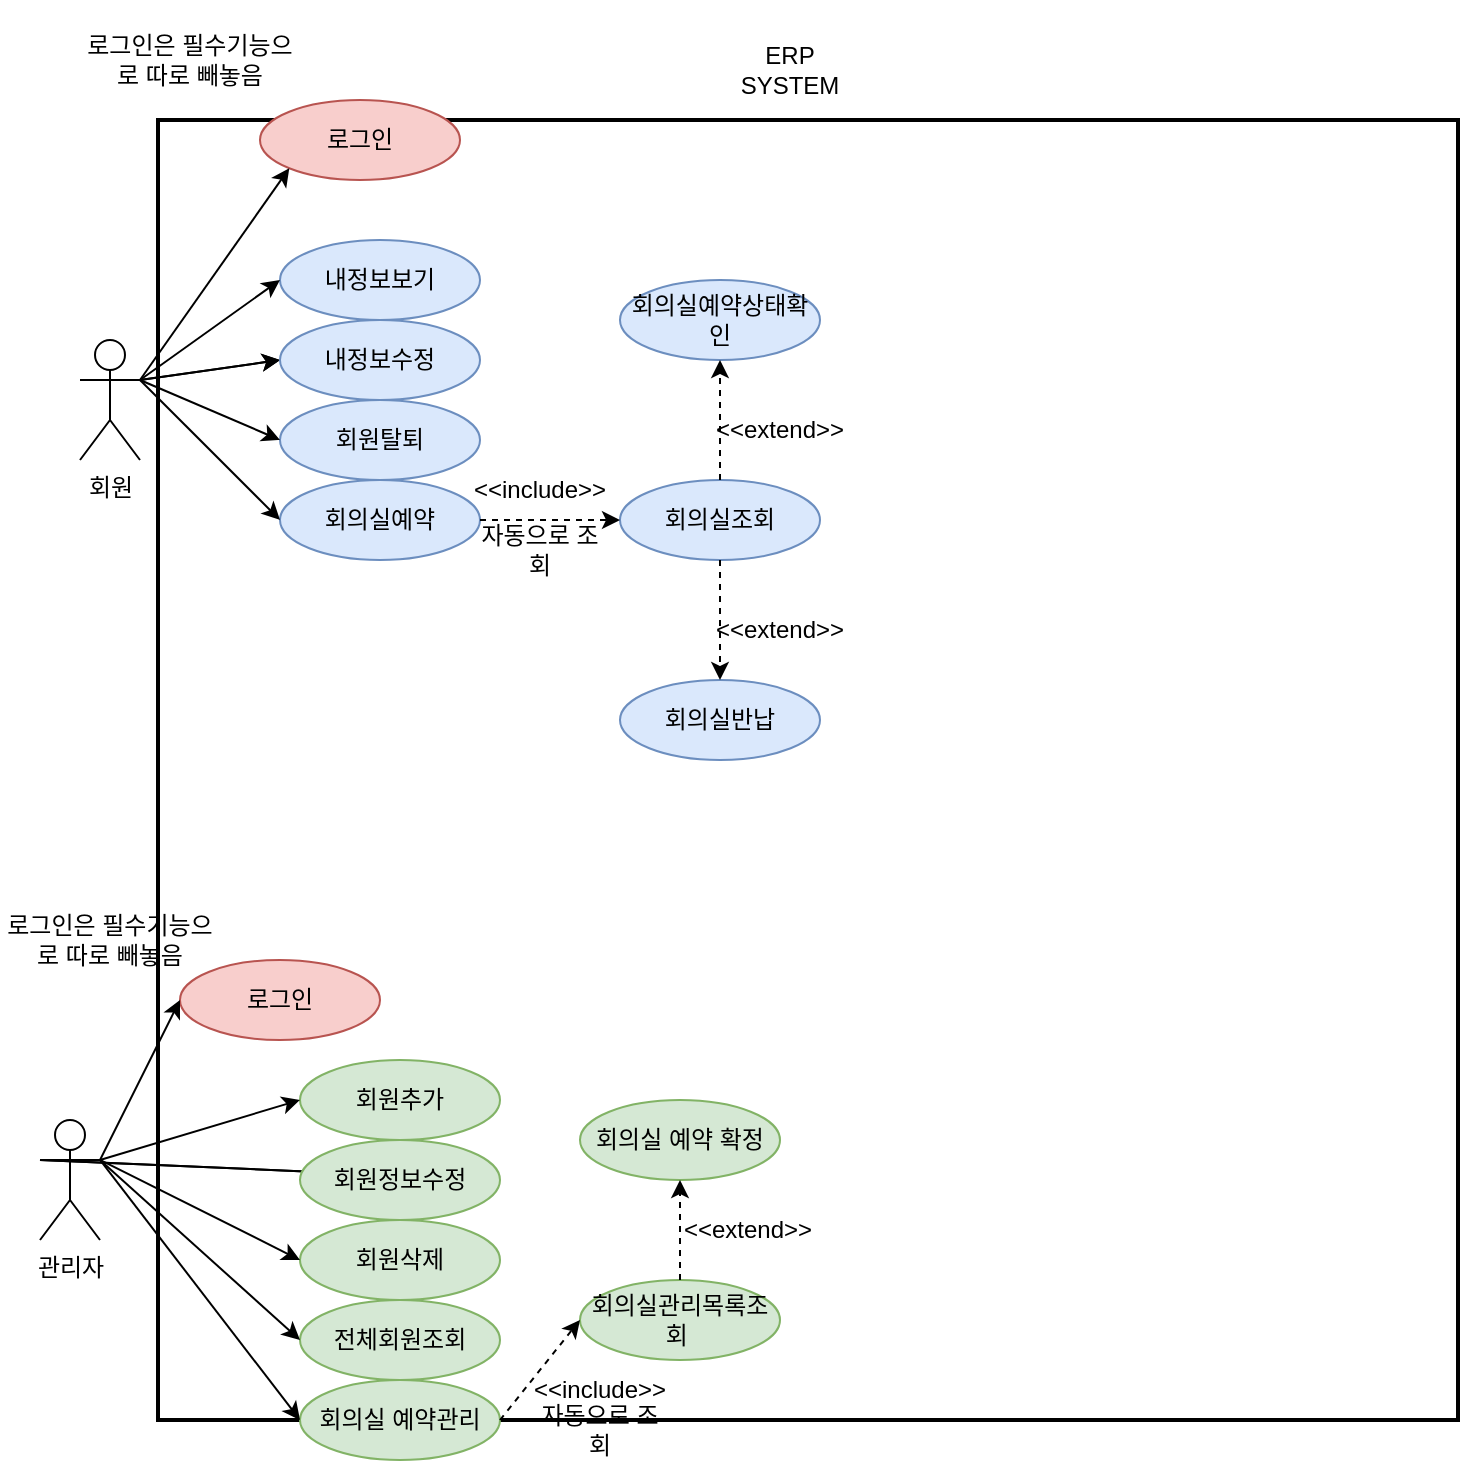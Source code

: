<mxfile version="22.0.4" type="github">
  <diagram name="페이지-1" id="ouUAZop2ZuHfLA52JqDJ">
    <mxGraphModel dx="1224" dy="740" grid="1" gridSize="10" guides="1" tooltips="1" connect="1" arrows="1" fold="1" page="1" pageScale="1" pageWidth="827" pageHeight="1169" math="0" shadow="0">
      <root>
        <mxCell id="0" />
        <mxCell id="1" parent="0" />
        <mxCell id="5HfgbpFjSgpvkjmMKj4U-1" value="회원" style="shape=umlActor;verticalLabelPosition=bottom;verticalAlign=top;html=1;outlineConnect=0;" parent="1" vertex="1">
          <mxGeometry x="50" y="250" width="30" height="60" as="geometry" />
        </mxCell>
        <mxCell id="5HfgbpFjSgpvkjmMKj4U-2" value="관리자" style="shape=umlActor;verticalLabelPosition=bottom;verticalAlign=top;html=1;outlineConnect=0;" parent="1" vertex="1">
          <mxGeometry x="30" y="640" width="30" height="60" as="geometry" />
        </mxCell>
        <mxCell id="5HfgbpFjSgpvkjmMKj4U-9" value="" style="whiteSpace=wrap;html=1;aspect=fixed;fillColor=none;strokeWidth=2;" parent="1" vertex="1">
          <mxGeometry x="89" y="140" width="650" height="650" as="geometry" />
        </mxCell>
        <mxCell id="5HfgbpFjSgpvkjmMKj4U-10" value="ERP SYSTEM" style="text;html=1;strokeColor=none;fillColor=none;align=center;verticalAlign=middle;whiteSpace=wrap;rounded=0;" parent="1" vertex="1">
          <mxGeometry x="375" y="80" width="60" height="70" as="geometry" />
        </mxCell>
        <mxCell id="5HfgbpFjSgpvkjmMKj4U-11" value="로그인" style="ellipse;whiteSpace=wrap;html=1;fillColor=#f8cecc;strokeColor=#b85450;" parent="1" vertex="1">
          <mxGeometry x="140" y="130" width="100" height="40" as="geometry" />
        </mxCell>
        <mxCell id="5HfgbpFjSgpvkjmMKj4U-14" value="내정보보기" style="ellipse;whiteSpace=wrap;html=1;fillColor=#dae8fc;strokeColor=#6c8ebf;" parent="1" vertex="1">
          <mxGeometry x="150" y="200" width="100" height="40" as="geometry" />
        </mxCell>
        <mxCell id="5HfgbpFjSgpvkjmMKj4U-16" value="회원탈퇴" style="ellipse;whiteSpace=wrap;html=1;fillColor=#dae8fc;strokeColor=#6c8ebf;" parent="1" vertex="1">
          <mxGeometry x="150" y="280" width="100" height="40" as="geometry" />
        </mxCell>
        <mxCell id="5HfgbpFjSgpvkjmMKj4U-19" value="회의실예약" style="ellipse;whiteSpace=wrap;html=1;fillColor=#dae8fc;strokeColor=#6c8ebf;" parent="1" vertex="1">
          <mxGeometry x="150" y="320" width="100" height="40" as="geometry" />
        </mxCell>
        <mxCell id="5HfgbpFjSgpvkjmMKj4U-20" value="회원추가" style="ellipse;whiteSpace=wrap;html=1;fillColor=#d5e8d4;strokeColor=#82b366;" parent="1" vertex="1">
          <mxGeometry x="160" y="610" width="100" height="40" as="geometry" />
        </mxCell>
        <mxCell id="5HfgbpFjSgpvkjmMKj4U-25" value="회원삭제" style="ellipse;whiteSpace=wrap;html=1;fillColor=#d5e8d4;strokeColor=#82b366;" parent="1" vertex="1">
          <mxGeometry x="160" y="690" width="100" height="40" as="geometry" />
        </mxCell>
        <mxCell id="5HfgbpFjSgpvkjmMKj4U-26" value="전체회원조회" style="ellipse;whiteSpace=wrap;html=1;fillColor=#d5e8d4;strokeColor=#82b366;" parent="1" vertex="1">
          <mxGeometry x="160" y="730" width="100" height="40" as="geometry" />
        </mxCell>
        <mxCell id="5HfgbpFjSgpvkjmMKj4U-27" value="회의실 예약관리" style="ellipse;whiteSpace=wrap;html=1;fillColor=#d5e8d4;strokeColor=#82b366;" parent="1" vertex="1">
          <mxGeometry x="160" y="770" width="100" height="40" as="geometry" />
        </mxCell>
        <mxCell id="5HfgbpFjSgpvkjmMKj4U-41" value="회의실예약상태확인" style="ellipse;whiteSpace=wrap;html=1;fillColor=#dae8fc;strokeColor=#6c8ebf;" parent="1" vertex="1">
          <mxGeometry x="320" y="220" width="100" height="40" as="geometry" />
        </mxCell>
        <mxCell id="5HfgbpFjSgpvkjmMKj4U-42" value="회의실반납" style="ellipse;whiteSpace=wrap;html=1;fillColor=#dae8fc;strokeColor=#6c8ebf;" parent="1" vertex="1">
          <mxGeometry x="320" y="420" width="100" height="40" as="geometry" />
        </mxCell>
        <mxCell id="5HfgbpFjSgpvkjmMKj4U-47" value="" style="endArrow=classic;html=1;rounded=0;entryX=0;entryY=0.5;entryDx=0;entryDy=0;exitX=1;exitY=0.333;exitDx=0;exitDy=0;exitPerimeter=0;" parent="1" edge="1" target="5HfgbpFjSgpvkjmMKj4U-14" source="5HfgbpFjSgpvkjmMKj4U-1">
          <mxGeometry width="50" height="50" relative="1" as="geometry">
            <mxPoint x="110" y="189.5" as="sourcePoint" />
            <mxPoint x="190" y="189.5" as="targetPoint" />
          </mxGeometry>
        </mxCell>
        <mxCell id="5HfgbpFjSgpvkjmMKj4U-48" value="회의실관리목록조회&amp;nbsp;" style="ellipse;whiteSpace=wrap;html=1;fillColor=#d5e8d4;strokeColor=#82b366;" parent="1" vertex="1">
          <mxGeometry x="300" y="720" width="100" height="40" as="geometry" />
        </mxCell>
        <mxCell id="5HfgbpFjSgpvkjmMKj4U-49" value="회의실 예약 확정" style="ellipse;whiteSpace=wrap;html=1;fillColor=#d5e8d4;strokeColor=#82b366;" parent="1" vertex="1">
          <mxGeometry x="300" y="630" width="100" height="40" as="geometry" />
        </mxCell>
        <mxCell id="VRHx47Z3NKFpQpKsR02I-2" value="로그인" style="ellipse;whiteSpace=wrap;html=1;fillColor=#f8cecc;strokeColor=#b85450;" vertex="1" parent="1">
          <mxGeometry x="100" y="560" width="100" height="40" as="geometry" />
        </mxCell>
        <mxCell id="VRHx47Z3NKFpQpKsR02I-3" value="" style="endArrow=classic;html=1;rounded=0;entryX=0;entryY=0.5;entryDx=0;entryDy=0;" edge="1" parent="1" target="VRHx47Z3NKFpQpKsR02I-2">
          <mxGeometry width="50" height="50" relative="1" as="geometry">
            <mxPoint x="60" y="660" as="sourcePoint" />
            <mxPoint x="660" y="165" as="targetPoint" />
          </mxGeometry>
        </mxCell>
        <mxCell id="VRHx47Z3NKFpQpKsR02I-4" value="로그인은 필수기능으로 따로 빼놓음" style="text;html=1;strokeColor=none;fillColor=none;align=center;verticalAlign=middle;whiteSpace=wrap;rounded=0;" vertex="1" parent="1">
          <mxGeometry x="10" y="520" width="110" height="60" as="geometry" />
        </mxCell>
        <mxCell id="VRHx47Z3NKFpQpKsR02I-5" value="로그인은 필수기능으로 따로 빼놓음" style="text;html=1;strokeColor=none;fillColor=none;align=center;verticalAlign=middle;whiteSpace=wrap;rounded=0;" vertex="1" parent="1">
          <mxGeometry x="50" y="80" width="110" height="60" as="geometry" />
        </mxCell>
        <mxCell id="VRHx47Z3NKFpQpKsR02I-6" value="" style="endArrow=classic;html=1;rounded=0;entryX=0;entryY=1;entryDx=0;entryDy=0;exitX=1;exitY=0.333;exitDx=0;exitDy=0;exitPerimeter=0;" edge="1" parent="1" source="5HfgbpFjSgpvkjmMKj4U-1" target="5HfgbpFjSgpvkjmMKj4U-11">
          <mxGeometry width="50" height="50" relative="1" as="geometry">
            <mxPoint x="120" y="225" as="sourcePoint" />
            <mxPoint x="150" y="150" as="targetPoint" />
          </mxGeometry>
        </mxCell>
        <mxCell id="VRHx47Z3NKFpQpKsR02I-7" value="" style="endArrow=classic;html=1;rounded=0;entryX=0;entryY=0.5;entryDx=0;entryDy=0;exitX=1;exitY=0.333;exitDx=0;exitDy=0;exitPerimeter=0;" edge="1" parent="1" source="5HfgbpFjSgpvkjmMKj4U-1" target="5HfgbpFjSgpvkjmMKj4U-15">
          <mxGeometry width="50" height="50" relative="1" as="geometry">
            <mxPoint x="110" y="229.5" as="sourcePoint" />
            <mxPoint x="240" y="230" as="targetPoint" />
          </mxGeometry>
        </mxCell>
        <mxCell id="VRHx47Z3NKFpQpKsR02I-9" value="" style="endArrow=classic;html=1;rounded=0;entryX=0;entryY=0.5;entryDx=0;entryDy=0;exitX=1;exitY=0.333;exitDx=0;exitDy=0;exitPerimeter=0;" edge="1" parent="1" source="5HfgbpFjSgpvkjmMKj4U-1" target="5HfgbpFjSgpvkjmMKj4U-19">
          <mxGeometry width="50" height="50" relative="1" as="geometry">
            <mxPoint x="100" y="220" as="sourcePoint" />
            <mxPoint x="230" y="290" as="targetPoint" />
          </mxGeometry>
        </mxCell>
        <mxCell id="VRHx47Z3NKFpQpKsR02I-10" value="회의실조회" style="ellipse;whiteSpace=wrap;html=1;fillColor=#dae8fc;strokeColor=#6c8ebf;" vertex="1" parent="1">
          <mxGeometry x="320" y="320" width="100" height="40" as="geometry" />
        </mxCell>
        <mxCell id="VRHx47Z3NKFpQpKsR02I-12" value="" style="endArrow=classic;html=1;rounded=0;entryX=0;entryY=0.5;entryDx=0;entryDy=0;exitX=1;exitY=0.333;exitDx=0;exitDy=0;exitPerimeter=0;" edge="1" parent="1" source="5HfgbpFjSgpvkjmMKj4U-1" target="5HfgbpFjSgpvkjmMKj4U-15">
          <mxGeometry width="50" height="50" relative="1" as="geometry">
            <mxPoint x="80" y="270" as="sourcePoint" />
            <mxPoint x="240" y="270" as="targetPoint" />
          </mxGeometry>
        </mxCell>
        <mxCell id="5HfgbpFjSgpvkjmMKj4U-15" value="내정보수정" style="ellipse;whiteSpace=wrap;html=1;fillColor=#dae8fc;strokeColor=#6c8ebf;" parent="1" vertex="1">
          <mxGeometry x="150" y="240" width="100" height="40" as="geometry" />
        </mxCell>
        <mxCell id="VRHx47Z3NKFpQpKsR02I-13" value="" style="endArrow=classic;html=1;rounded=0;entryX=0;entryY=0.5;entryDx=0;entryDy=0;exitX=1;exitY=0.333;exitDx=0;exitDy=0;exitPerimeter=0;" edge="1" parent="1" source="5HfgbpFjSgpvkjmMKj4U-1" target="5HfgbpFjSgpvkjmMKj4U-16">
          <mxGeometry width="50" height="50" relative="1" as="geometry">
            <mxPoint x="30" y="390" as="sourcePoint" />
            <mxPoint x="100" y="380" as="targetPoint" />
          </mxGeometry>
        </mxCell>
        <mxCell id="VRHx47Z3NKFpQpKsR02I-14" value="&amp;lt;&amp;lt;include&amp;gt;&amp;gt;" style="text;html=1;strokeColor=none;fillColor=none;align=center;verticalAlign=middle;whiteSpace=wrap;rounded=0;" vertex="1" parent="1">
          <mxGeometry x="250" y="310" width="60" height="30" as="geometry" />
        </mxCell>
        <mxCell id="VRHx47Z3NKFpQpKsR02I-17" value="&amp;lt;&amp;lt;extend&amp;gt;&amp;gt;" style="text;html=1;strokeColor=none;fillColor=none;align=center;verticalAlign=middle;whiteSpace=wrap;rounded=0;rotation=0;" vertex="1" parent="1">
          <mxGeometry x="370" y="280" width="60" height="30" as="geometry" />
        </mxCell>
        <mxCell id="VRHx47Z3NKFpQpKsR02I-18" value="&amp;lt;&amp;lt;extend&amp;gt;&amp;gt;" style="text;html=1;strokeColor=none;fillColor=none;align=center;verticalAlign=middle;whiteSpace=wrap;rounded=0;rotation=0;" vertex="1" parent="1">
          <mxGeometry x="370" y="380" width="60" height="30" as="geometry" />
        </mxCell>
        <mxCell id="VRHx47Z3NKFpQpKsR02I-20" value="" style="endArrow=classic;html=1;rounded=0;entryX=0;entryY=0.5;entryDx=0;entryDy=0;" edge="1" parent="1" target="5HfgbpFjSgpvkjmMKj4U-20">
          <mxGeometry width="50" height="50" relative="1" as="geometry">
            <mxPoint x="60" y="660" as="sourcePoint" />
            <mxPoint x="440" y="510" as="targetPoint" />
          </mxGeometry>
        </mxCell>
        <mxCell id="VRHx47Z3NKFpQpKsR02I-21" value="" style="endArrow=classic;html=1;rounded=0;exitX=0;exitY=0.333;exitDx=0;exitDy=0;exitPerimeter=0;entryX=1;entryY=0.5;entryDx=0;entryDy=0;" edge="1" parent="1" source="5HfgbpFjSgpvkjmMKj4U-2" target="5HfgbpFjSgpvkjmMKj4U-22">
          <mxGeometry width="50" height="50" relative="1" as="geometry">
            <mxPoint x="770" y="640" as="sourcePoint" />
            <mxPoint x="720" y="630" as="targetPoint" />
          </mxGeometry>
        </mxCell>
        <mxCell id="VRHx47Z3NKFpQpKsR02I-22" value="" style="endArrow=classic;html=1;rounded=0;exitX=1;exitY=0.333;exitDx=0;exitDy=0;exitPerimeter=0;entryX=0;entryY=0.5;entryDx=0;entryDy=0;" edge="1" parent="1" source="5HfgbpFjSgpvkjmMKj4U-2" target="5HfgbpFjSgpvkjmMKj4U-25">
          <mxGeometry width="50" height="50" relative="1" as="geometry">
            <mxPoint x="770" y="640" as="sourcePoint" />
            <mxPoint x="720" y="670" as="targetPoint" />
          </mxGeometry>
        </mxCell>
        <mxCell id="VRHx47Z3NKFpQpKsR02I-23" value="" style="endArrow=classic;html=1;rounded=0;exitX=1;exitY=0.333;exitDx=0;exitDy=0;exitPerimeter=0;entryX=0;entryY=0.5;entryDx=0;entryDy=0;" edge="1" parent="1" source="5HfgbpFjSgpvkjmMKj4U-2" target="5HfgbpFjSgpvkjmMKj4U-26">
          <mxGeometry width="50" height="50" relative="1" as="geometry">
            <mxPoint x="770" y="640" as="sourcePoint" />
            <mxPoint x="720" y="710" as="targetPoint" />
          </mxGeometry>
        </mxCell>
        <mxCell id="VRHx47Z3NKFpQpKsR02I-24" value="" style="endArrow=classic;html=1;rounded=0;exitX=1;exitY=0.333;exitDx=0;exitDy=0;exitPerimeter=0;entryX=0;entryY=0.5;entryDx=0;entryDy=0;" edge="1" parent="1" source="5HfgbpFjSgpvkjmMKj4U-2" target="5HfgbpFjSgpvkjmMKj4U-27">
          <mxGeometry width="50" height="50" relative="1" as="geometry">
            <mxPoint x="770" y="640" as="sourcePoint" />
            <mxPoint x="720" y="750" as="targetPoint" />
          </mxGeometry>
        </mxCell>
        <mxCell id="VRHx47Z3NKFpQpKsR02I-26" value="" style="endArrow=classic;html=1;rounded=0;entryX=0.5;entryY=0;entryDx=0;entryDy=0;exitX=0.5;exitY=1;exitDx=0;exitDy=0;dashed=1;" edge="1" parent="1" source="VRHx47Z3NKFpQpKsR02I-10" target="5HfgbpFjSgpvkjmMKj4U-42">
          <mxGeometry width="50" height="50" relative="1" as="geometry">
            <mxPoint x="180" y="420" as="sourcePoint" />
            <mxPoint x="250" y="490" as="targetPoint" />
          </mxGeometry>
        </mxCell>
        <mxCell id="VRHx47Z3NKFpQpKsR02I-27" value="" style="endArrow=classic;html=1;rounded=0;entryX=0.5;entryY=1;entryDx=0;entryDy=0;exitX=0.5;exitY=0;exitDx=0;exitDy=0;dashed=1;" edge="1" parent="1" source="VRHx47Z3NKFpQpKsR02I-10" target="5HfgbpFjSgpvkjmMKj4U-41">
          <mxGeometry width="50" height="50" relative="1" as="geometry">
            <mxPoint x="380" y="370" as="sourcePoint" />
            <mxPoint x="380" y="430" as="targetPoint" />
          </mxGeometry>
        </mxCell>
        <mxCell id="VRHx47Z3NKFpQpKsR02I-28" value="" style="endArrow=classic;html=1;rounded=0;entryX=0;entryY=0.5;entryDx=0;entryDy=0;exitX=1;exitY=0.5;exitDx=0;exitDy=0;dashed=1;" edge="1" parent="1" source="5HfgbpFjSgpvkjmMKj4U-19" target="VRHx47Z3NKFpQpKsR02I-10">
          <mxGeometry width="50" height="50" relative="1" as="geometry">
            <mxPoint x="380" y="270" as="sourcePoint" />
            <mxPoint x="380" y="330" as="targetPoint" />
          </mxGeometry>
        </mxCell>
        <mxCell id="VRHx47Z3NKFpQpKsR02I-29" value="" style="endArrow=classic;html=1;rounded=0;entryX=0;entryY=0.5;entryDx=0;entryDy=0;exitX=1;exitY=0.5;exitDx=0;exitDy=0;dashed=1;" edge="1" parent="1" source="5HfgbpFjSgpvkjmMKj4U-27" target="5HfgbpFjSgpvkjmMKj4U-48">
          <mxGeometry width="50" height="50" relative="1" as="geometry">
            <mxPoint x="380" y="370" as="sourcePoint" />
            <mxPoint x="380" y="430" as="targetPoint" />
          </mxGeometry>
        </mxCell>
        <mxCell id="VRHx47Z3NKFpQpKsR02I-30" value="&amp;lt;&amp;lt;include&amp;gt;&amp;gt;" style="text;html=1;strokeColor=none;fillColor=none;align=center;verticalAlign=middle;whiteSpace=wrap;rounded=0;" vertex="1" parent="1">
          <mxGeometry x="280" y="760" width="60" height="30" as="geometry" />
        </mxCell>
        <mxCell id="VRHx47Z3NKFpQpKsR02I-31" value="" style="endArrow=classic;html=1;rounded=0;entryX=0.5;entryY=1;entryDx=0;entryDy=0;exitX=0.5;exitY=0;exitDx=0;exitDy=0;dashed=1;" edge="1" parent="1" source="5HfgbpFjSgpvkjmMKj4U-48" target="5HfgbpFjSgpvkjmMKj4U-49">
          <mxGeometry width="50" height="50" relative="1" as="geometry">
            <mxPoint x="560" y="710" as="sourcePoint" />
            <mxPoint x="480" y="640" as="targetPoint" />
          </mxGeometry>
        </mxCell>
        <mxCell id="VRHx47Z3NKFpQpKsR02I-32" value="&amp;lt;&amp;lt;extend&amp;gt;&amp;gt;" style="text;html=1;strokeColor=none;fillColor=none;align=center;verticalAlign=middle;whiteSpace=wrap;rounded=0;rotation=0;" vertex="1" parent="1">
          <mxGeometry x="354" y="680" width="60" height="30" as="geometry" />
        </mxCell>
        <mxCell id="VRHx47Z3NKFpQpKsR02I-35" value="" style="endArrow=classic;html=1;rounded=0;exitX=0;exitY=0.333;exitDx=0;exitDy=0;exitPerimeter=0;entryX=1;entryY=0.5;entryDx=0;entryDy=0;" edge="1" parent="1" source="5HfgbpFjSgpvkjmMKj4U-2" target="5HfgbpFjSgpvkjmMKj4U-22">
          <mxGeometry width="50" height="50" relative="1" as="geometry">
            <mxPoint x="50" y="655" as="sourcePoint" />
            <mxPoint x="710" y="700" as="targetPoint" />
          </mxGeometry>
        </mxCell>
        <mxCell id="5HfgbpFjSgpvkjmMKj4U-22" value="회원정보수정" style="ellipse;whiteSpace=wrap;html=1;fillColor=#d5e8d4;strokeColor=#82b366;" parent="1" vertex="1">
          <mxGeometry x="160" y="650" width="100" height="40" as="geometry" />
        </mxCell>
        <mxCell id="VRHx47Z3NKFpQpKsR02I-36" value="자동으로 조회" style="text;html=1;strokeColor=none;fillColor=none;align=center;verticalAlign=middle;whiteSpace=wrap;rounded=0;" vertex="1" parent="1">
          <mxGeometry x="245" y="340" width="70" height="30" as="geometry" />
        </mxCell>
        <mxCell id="VRHx47Z3NKFpQpKsR02I-37" value="자동으로 조회" style="text;html=1;strokeColor=none;fillColor=none;align=center;verticalAlign=middle;whiteSpace=wrap;rounded=0;" vertex="1" parent="1">
          <mxGeometry x="275" y="780" width="70" height="30" as="geometry" />
        </mxCell>
      </root>
    </mxGraphModel>
  </diagram>
</mxfile>
